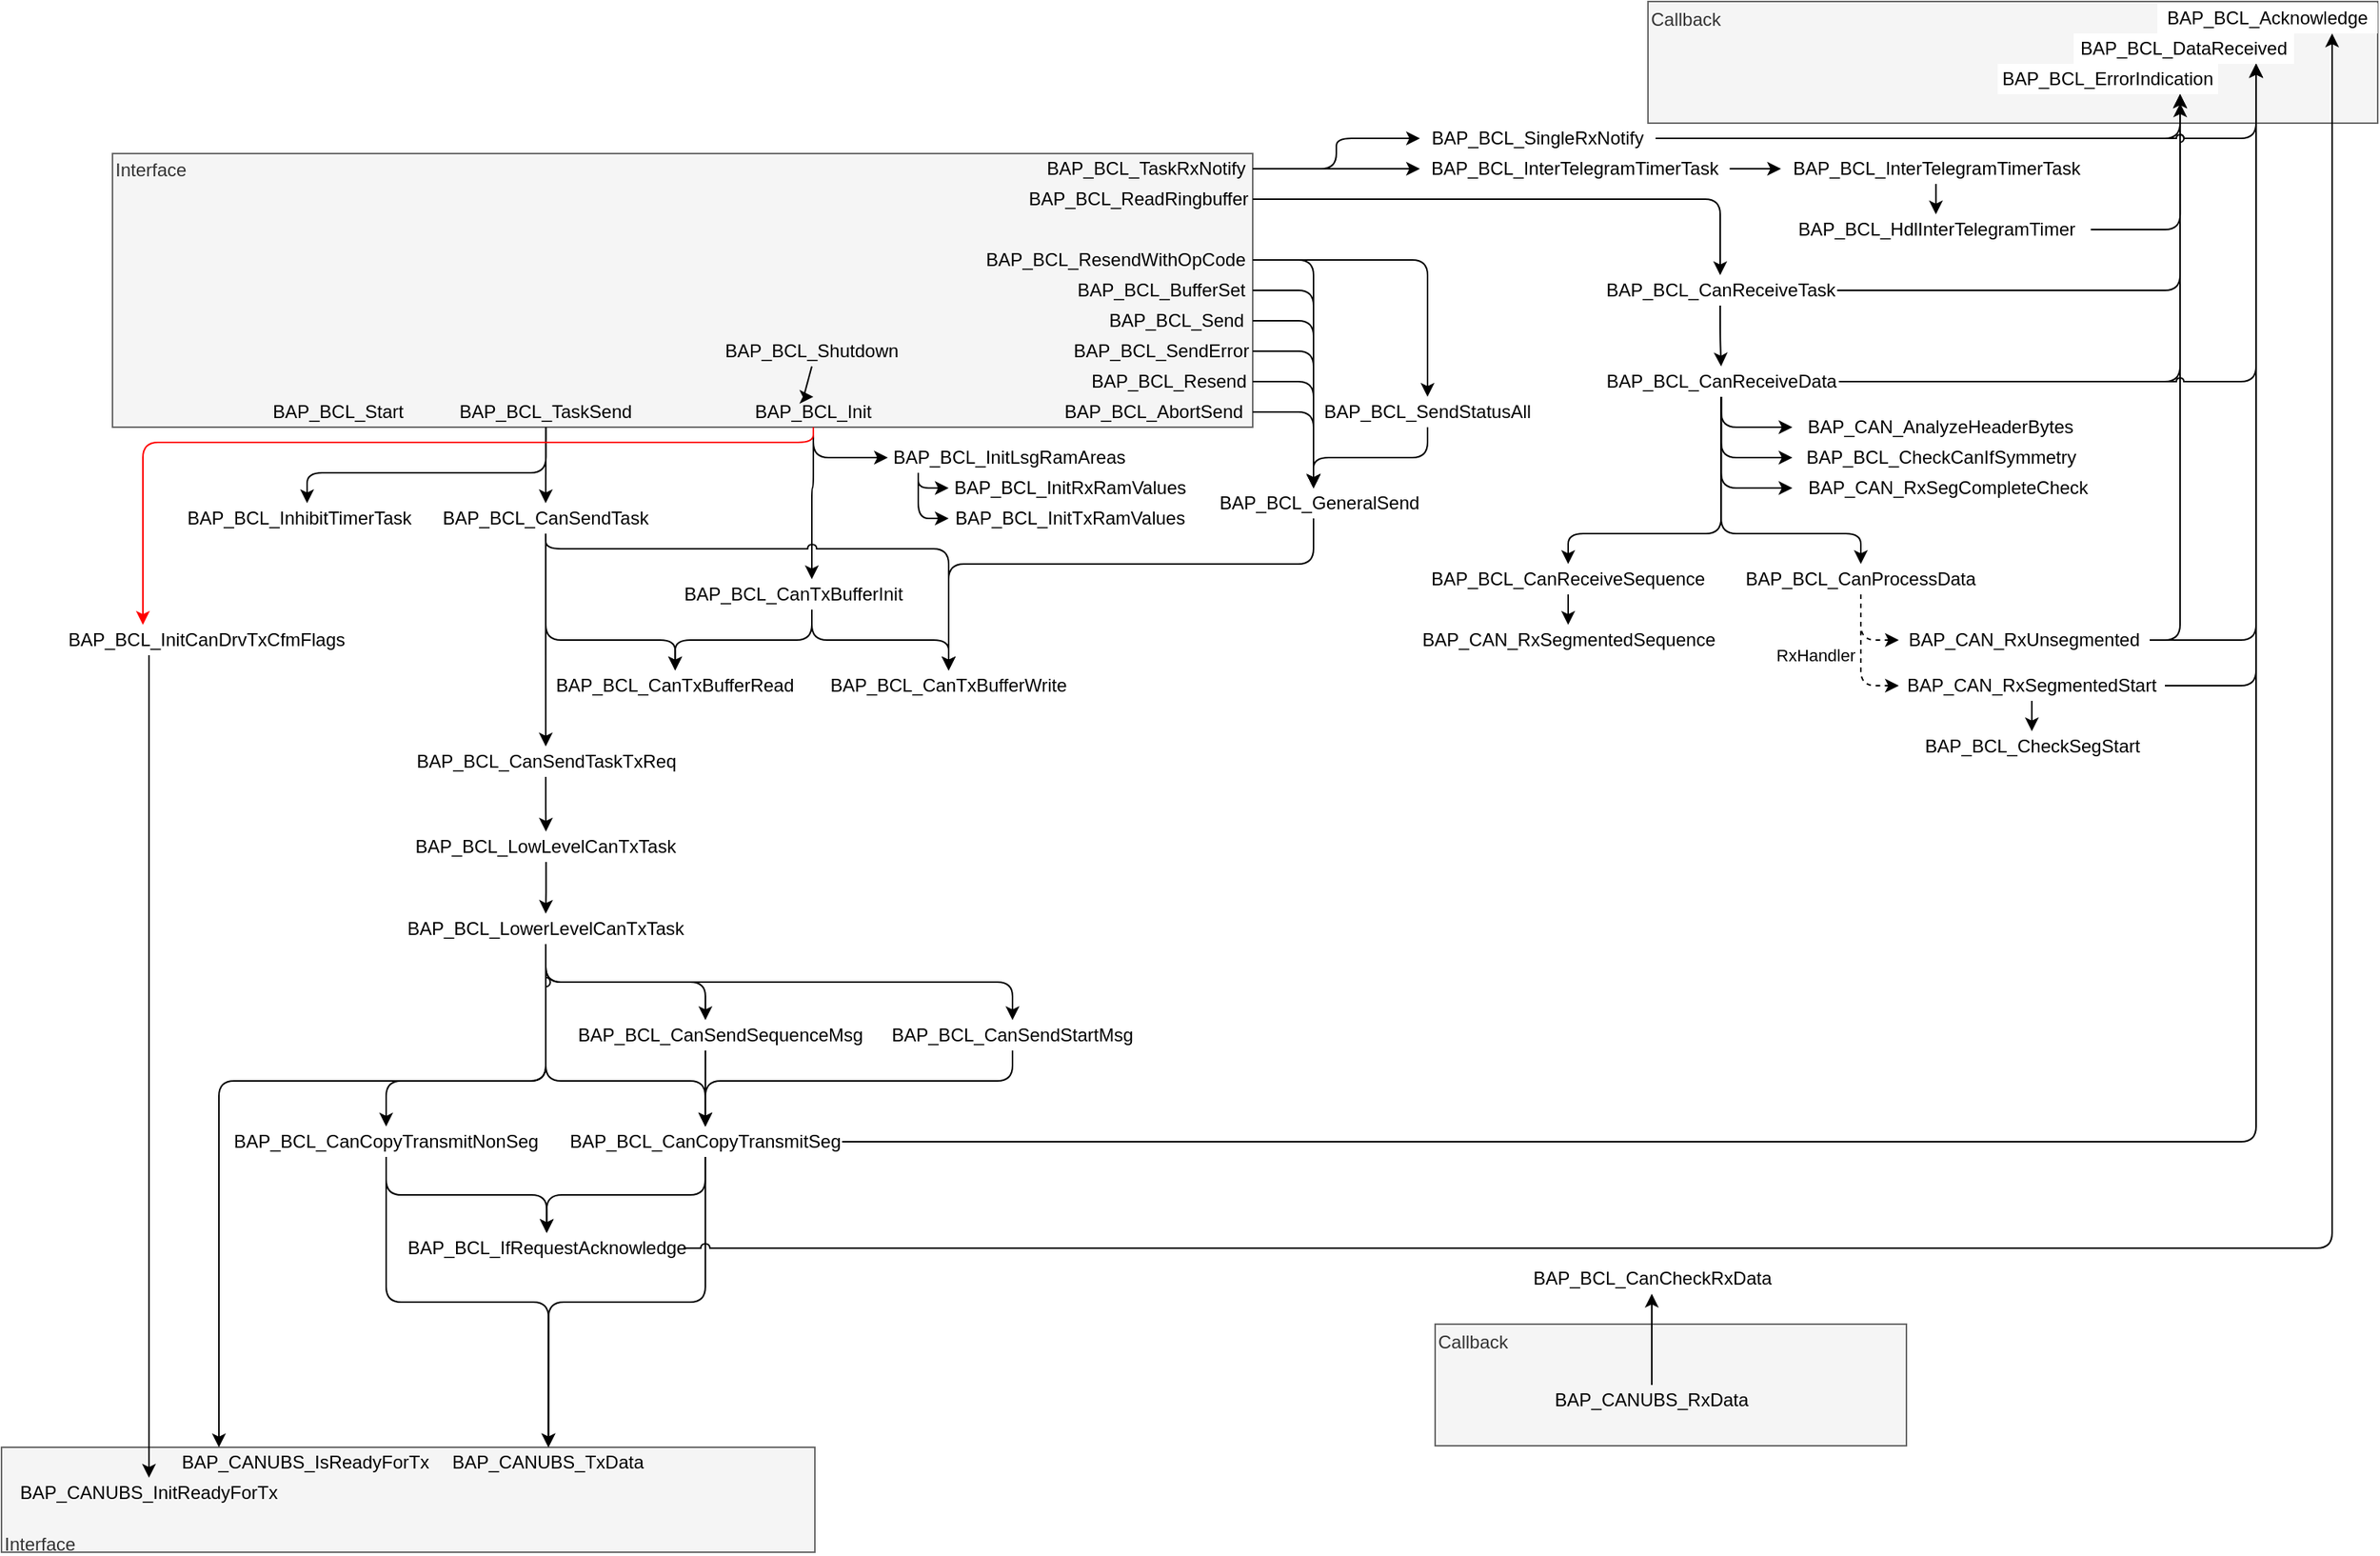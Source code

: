 <mxfile version="14.2.7" type="github">
  <diagram id="S2_BKPCjc5cobRRPOWBh" name="Page-1">
    <mxGraphModel dx="1927" dy="1607" grid="1" gridSize="10" guides="1" tooltips="1" connect="1" arrows="1" fold="1" page="1" pageScale="1" pageWidth="827" pageHeight="1169" math="0" shadow="0">
      <root>
        <mxCell id="0" />
        <mxCell id="1" parent="0" />
        <mxCell id="-796ArXZzWcTJL-aqqKS-4" value="&lt;br&gt;&lt;br&gt;&lt;br&gt;&lt;br&gt;Interface" style="rounded=0;whiteSpace=wrap;html=1;align=left;fillColor=#f5f5f5;strokeColor=#666666;fontColor=#333333;" parent="1" vertex="1">
          <mxGeometry x="-453" y="-179" width="535" height="69" as="geometry" />
        </mxCell>
        <mxCell id="-796ArXZzWcTJL-aqqKS-5" value="Callback&lt;br&gt;&lt;br&gt;&lt;br&gt;&lt;br&gt;&lt;br&gt;" style="rounded=0;whiteSpace=wrap;html=1;align=left;fillColor=#f5f5f5;strokeColor=#666666;fontColor=#333333;" parent="1" vertex="1">
          <mxGeometry x="630" y="-1130" width="480" height="80" as="geometry" />
        </mxCell>
        <mxCell id="-796ArXZzWcTJL-aqqKS-1" value="Interface&lt;br&gt;&lt;br&gt;&lt;br&gt;&lt;br&gt;&lt;br&gt;&lt;br&gt;&lt;br&gt;&lt;br&gt;&lt;br&gt;&lt;br&gt;&lt;br&gt;&lt;br&gt;" style="rounded=0;whiteSpace=wrap;html=1;align=left;fillColor=#f5f5f5;strokeColor=#666666;fontColor=#333333;" parent="1" vertex="1">
          <mxGeometry x="-380" y="-1030" width="750" height="180" as="geometry" />
        </mxCell>
        <mxCell id="-796ArXZzWcTJL-aqqKS-43" style="edgeStyle=orthogonalEdgeStyle;rounded=0;orthogonalLoop=1;jettySize=auto;html=1;jumpStyle=arc;" parent="1" source="-796ArXZzWcTJL-aqqKS-3" target="-796ArXZzWcTJL-aqqKS-40" edge="1">
          <mxGeometry relative="1" as="geometry" />
        </mxCell>
        <mxCell id="cqRTCMUEP6kAne7-0nRB-67" style="edgeStyle=orthogonalEdgeStyle;rounded=1;jumpStyle=arc;orthogonalLoop=1;jettySize=auto;html=1;strokeWidth=1;" parent="1" source="-796ArXZzWcTJL-aqqKS-3" target="cqRTCMUEP6kAne7-0nRB-66" edge="1">
          <mxGeometry relative="1" as="geometry">
            <Array as="points">
              <mxPoint x="-95" y="-820" />
              <mxPoint x="-252" y="-820" />
            </Array>
          </mxGeometry>
        </mxCell>
        <mxCell id="-796ArXZzWcTJL-aqqKS-3" value="BAP_BCL_TaskSend" style="rounded=0;whiteSpace=wrap;html=1;strokeColor=none;fillColor=none;" parent="1" vertex="1">
          <mxGeometry x="-154.88" y="-870" width="120" height="20" as="geometry" />
        </mxCell>
        <mxCell id="-796ArXZzWcTJL-aqqKS-108" style="edgeStyle=orthogonalEdgeStyle;rounded=1;orthogonalLoop=1;jettySize=auto;html=1;" parent="1" source="-796ArXZzWcTJL-aqqKS-7" target="-796ArXZzWcTJL-aqqKS-107" edge="1">
          <mxGeometry relative="1" as="geometry">
            <Array as="points">
              <mxPoint x="410" y="-940" />
            </Array>
          </mxGeometry>
        </mxCell>
        <mxCell id="-796ArXZzWcTJL-aqqKS-115" style="edgeStyle=orthogonalEdgeStyle;rounded=1;orthogonalLoop=1;jettySize=auto;html=1;" parent="1" source="-796ArXZzWcTJL-aqqKS-2" target="-796ArXZzWcTJL-aqqKS-107" edge="1">
          <mxGeometry relative="1" as="geometry">
            <Array as="points">
              <mxPoint x="410" y="-860" />
            </Array>
          </mxGeometry>
        </mxCell>
        <mxCell id="-796ArXZzWcTJL-aqqKS-9" value="BAP_BCL_SendError" style="rounded=0;whiteSpace=wrap;html=1;strokeColor=none;fillColor=none;" parent="1" vertex="1">
          <mxGeometry x="250" y="-910" width="120" height="20" as="geometry" />
        </mxCell>
        <mxCell id="-796ArXZzWcTJL-aqqKS-112" style="edgeStyle=orthogonalEdgeStyle;rounded=1;orthogonalLoop=1;jettySize=auto;html=1;" parent="1" source="-796ArXZzWcTJL-aqqKS-10" target="-796ArXZzWcTJL-aqqKS-107" edge="1">
          <mxGeometry relative="1" as="geometry">
            <Array as="points">
              <mxPoint x="410" y="-880" />
            </Array>
          </mxGeometry>
        </mxCell>
        <mxCell id="-796ArXZzWcTJL-aqqKS-10" value="BAP_BCL_Resend" style="rounded=0;whiteSpace=wrap;html=1;strokeColor=none;fillColor=none;" parent="1" vertex="1">
          <mxGeometry x="260" y="-890" width="110" height="20" as="geometry" />
        </mxCell>
        <mxCell id="cqRTCMUEP6kAne7-0nRB-3" style="edgeStyle=orthogonalEdgeStyle;rounded=1;jumpStyle=arc;orthogonalLoop=1;jettySize=auto;html=1;entryX=0.5;entryY=0;entryDx=0;entryDy=0;strokeWidth=1;" parent="1" source="-796ArXZzWcTJL-aqqKS-11" target="-796ArXZzWcTJL-aqqKS-69" edge="1">
          <mxGeometry relative="1" as="geometry" />
        </mxCell>
        <mxCell id="-796ArXZzWcTJL-aqqKS-11" value="BAP_BCL_ReadRingbuffer" style="rounded=0;whiteSpace=wrap;html=1;strokeColor=none;fillColor=none;" parent="1" vertex="1">
          <mxGeometry x="220" y="-1010" width="150" height="20" as="geometry" />
        </mxCell>
        <mxCell id="-796ArXZzWcTJL-aqqKS-113" style="edgeStyle=orthogonalEdgeStyle;rounded=1;orthogonalLoop=1;jettySize=auto;html=1;" parent="1" source="-796ArXZzWcTJL-aqqKS-8" target="-796ArXZzWcTJL-aqqKS-107" edge="1">
          <mxGeometry relative="1" as="geometry">
            <Array as="points">
              <mxPoint x="410" y="-920" />
            </Array>
          </mxGeometry>
        </mxCell>
        <mxCell id="-796ArXZzWcTJL-aqqKS-119" style="edgeStyle=orthogonalEdgeStyle;rounded=1;orthogonalLoop=1;jettySize=auto;html=1;entryX=0.5;entryY=0;entryDx=0;entryDy=0;" parent="1" source="-796ArXZzWcTJL-aqqKS-12" target="-796ArXZzWcTJL-aqqKS-117" edge="1">
          <mxGeometry relative="1" as="geometry" />
        </mxCell>
        <mxCell id="-796ArXZzWcTJL-aqqKS-129" style="edgeStyle=orthogonalEdgeStyle;rounded=1;orthogonalLoop=1;jettySize=auto;html=1;" parent="1" source="-796ArXZzWcTJL-aqqKS-13" target="-796ArXZzWcTJL-aqqKS-122" edge="1">
          <mxGeometry relative="1" as="geometry">
            <Array as="points">
              <mxPoint x="81" y="-810" />
              <mxPoint x="80" y="-810" />
            </Array>
          </mxGeometry>
        </mxCell>
        <mxCell id="-796ArXZzWcTJL-aqqKS-131" style="edgeStyle=orthogonalEdgeStyle;rounded=1;orthogonalLoop=1;jettySize=auto;html=1;entryX=0;entryY=0.5;entryDx=0;entryDy=0;" parent="1" source="-796ArXZzWcTJL-aqqKS-13" target="-796ArXZzWcTJL-aqqKS-130" edge="1">
          <mxGeometry relative="1" as="geometry" />
        </mxCell>
        <mxCell id="cqRTCMUEP6kAne7-0nRB-71" style="edgeStyle=orthogonalEdgeStyle;rounded=1;sketch=0;jumpStyle=arc;jumpSize=14;orthogonalLoop=1;jettySize=auto;html=1;shadow=0;strokeWidth=1;strokeColor=#FF0000;" parent="1" source="-796ArXZzWcTJL-aqqKS-13" target="-796ArXZzWcTJL-aqqKS-132" edge="1">
          <mxGeometry relative="1" as="geometry">
            <Array as="points">
              <mxPoint x="81" y="-840" />
              <mxPoint x="-360" y="-840" />
            </Array>
          </mxGeometry>
        </mxCell>
        <mxCell id="-796ArXZzWcTJL-aqqKS-13" value="BAP_BCL_Init" style="rounded=0;whiteSpace=wrap;html=1;strokeColor=none;fillColor=none;" parent="1" vertex="1">
          <mxGeometry x="30" y="-870" width="102" height="20" as="geometry" />
        </mxCell>
        <mxCell id="-796ArXZzWcTJL-aqqKS-14" value="BAP_BCL_Start" style="rounded=0;whiteSpace=wrap;html=1;strokeColor=none;fillColor=none;" parent="1" vertex="1">
          <mxGeometry x="-279.38" y="-870" width="95" height="20" as="geometry" />
        </mxCell>
        <mxCell id="-796ArXZzWcTJL-aqqKS-102" style="edgeStyle=orthogonalEdgeStyle;rounded=1;orthogonalLoop=1;jettySize=auto;html=1;exitX=1;exitY=0.5;exitDx=0;exitDy=0;" parent="1" source="-796ArXZzWcTJL-aqqKS-16" target="-796ArXZzWcTJL-aqqKS-100" edge="1">
          <mxGeometry relative="1" as="geometry" />
        </mxCell>
        <mxCell id="cqRTCMUEP6kAne7-0nRB-5" style="edgeStyle=orthogonalEdgeStyle;jumpStyle=arc;orthogonalLoop=1;jettySize=auto;html=1;entryX=0;entryY=0.5;entryDx=0;entryDy=0;strokeWidth=1;" parent="1" source="-796ArXZzWcTJL-aqqKS-16" target="-796ArXZzWcTJL-aqqKS-101" edge="1">
          <mxGeometry relative="1" as="geometry" />
        </mxCell>
        <mxCell id="-796ArXZzWcTJL-aqqKS-16" value="BAP_BCL_TaskRxNotify" style="rounded=0;whiteSpace=wrap;html=1;strokeColor=none;fillColor=none;" parent="1" vertex="1">
          <mxGeometry x="230" y="-1030" width="140" height="20" as="geometry" />
        </mxCell>
        <mxCell id="-796ArXZzWcTJL-aqqKS-126" style="edgeStyle=orthogonalEdgeStyle;rounded=1;orthogonalLoop=1;jettySize=auto;html=1;entryX=0.5;entryY=0;entryDx=0;entryDy=0;exitX=0.5;exitY=1;exitDx=0;exitDy=0;" parent="1" source="-796ArXZzWcTJL-aqqKS-40" target="-796ArXZzWcTJL-aqqKS-124" edge="1">
          <mxGeometry relative="1" as="geometry">
            <Array as="points">
              <mxPoint x="-95" y="-710" />
              <mxPoint x="-10" y="-710" />
            </Array>
          </mxGeometry>
        </mxCell>
        <mxCell id="-796ArXZzWcTJL-aqqKS-68" style="edgeStyle=orthogonalEdgeStyle;rounded=1;orthogonalLoop=1;jettySize=auto;html=1;exitX=0.5;exitY=1;exitDx=0;exitDy=0;" parent="1" source="-796ArXZzWcTJL-aqqKS-48" target="-796ArXZzWcTJL-aqqKS-38" edge="1">
          <mxGeometry relative="1" as="geometry">
            <Array as="points">
              <mxPoint x="-95" y="-420" />
              <mxPoint x="-310" y="-420" />
            </Array>
          </mxGeometry>
        </mxCell>
        <mxCell id="-796ArXZzWcTJL-aqqKS-62" style="edgeStyle=orthogonalEdgeStyle;rounded=1;orthogonalLoop=1;jettySize=auto;html=1;entryX=0.5;entryY=0;entryDx=0;entryDy=0;" parent="1" source="-796ArXZzWcTJL-aqqKS-53" target="-796ArXZzWcTJL-aqqKS-37" edge="1">
          <mxGeometry relative="1" as="geometry">
            <mxPoint x="100" y="-330" as="targetPoint" />
          </mxGeometry>
        </mxCell>
        <mxCell id="-796ArXZzWcTJL-aqqKS-67" style="edgeStyle=orthogonalEdgeStyle;rounded=1;orthogonalLoop=1;jettySize=auto;html=1;exitX=1;exitY=0.5;exitDx=0;exitDy=0;jumpStyle=arc;" parent="1" source="-796ArXZzWcTJL-aqqKS-53" target="-796ArXZzWcTJL-aqqKS-34" edge="1">
          <mxGeometry relative="1" as="geometry">
            <Array as="points">
              <mxPoint x="1030" y="-380" />
            </Array>
          </mxGeometry>
        </mxCell>
        <mxCell id="-796ArXZzWcTJL-aqqKS-61" style="edgeStyle=orthogonalEdgeStyle;rounded=1;orthogonalLoop=1;jettySize=auto;html=1;exitX=0.5;exitY=1;exitDx=0;exitDy=0;jumpStyle=arc;entryX=0.5;entryY=0;entryDx=0;entryDy=0;" parent="1" source="-796ArXZzWcTJL-aqqKS-54" target="-796ArXZzWcTJL-aqqKS-37" edge="1">
          <mxGeometry relative="1" as="geometry" />
        </mxCell>
        <mxCell id="-796ArXZzWcTJL-aqqKS-64" style="edgeStyle=orthogonalEdgeStyle;rounded=1;orthogonalLoop=1;jettySize=auto;html=1;jumpStyle=arc;" parent="1" source="-796ArXZzWcTJL-aqqKS-63" target="-796ArXZzWcTJL-aqqKS-35" edge="1">
          <mxGeometry relative="1" as="geometry">
            <mxPoint x="1130" y="-1110" as="targetPoint" />
            <Array as="points">
              <mxPoint x="1080" y="-310" />
            </Array>
          </mxGeometry>
        </mxCell>
        <mxCell id="-796ArXZzWcTJL-aqqKS-71" style="edgeStyle=orthogonalEdgeStyle;rounded=1;orthogonalLoop=1;jettySize=auto;html=1;" parent="1" source="-796ArXZzWcTJL-aqqKS-69" target="-796ArXZzWcTJL-aqqKS-33" edge="1">
          <mxGeometry relative="1" as="geometry">
            <Array as="points">
              <mxPoint x="980" y="-940" />
            </Array>
          </mxGeometry>
        </mxCell>
        <mxCell id="-796ArXZzWcTJL-aqqKS-90" style="edgeStyle=orthogonalEdgeStyle;rounded=1;orthogonalLoop=1;jettySize=auto;html=1;" parent="1" source="-796ArXZzWcTJL-aqqKS-72" target="-796ArXZzWcTJL-aqqKS-33" edge="1">
          <mxGeometry relative="1" as="geometry">
            <Array as="points">
              <mxPoint x="980" y="-880" />
            </Array>
          </mxGeometry>
        </mxCell>
        <mxCell id="-796ArXZzWcTJL-aqqKS-96" style="edgeStyle=orthogonalEdgeStyle;rounded=1;orthogonalLoop=1;jettySize=auto;html=1;" parent="1" source="-796ArXZzWcTJL-aqqKS-94" target="-796ArXZzWcTJL-aqqKS-34" edge="1">
          <mxGeometry relative="1" as="geometry">
            <Array as="points">
              <mxPoint x="1030" y="-680" />
            </Array>
            <mxPoint x="970" y="-550" as="sourcePoint" />
          </mxGeometry>
        </mxCell>
        <mxCell id="-796ArXZzWcTJL-aqqKS-98" style="edgeStyle=orthogonalEdgeStyle;rounded=1;orthogonalLoop=1;jettySize=auto;html=1;" parent="1" source="-796ArXZzWcTJL-aqqKS-97" target="-796ArXZzWcTJL-aqqKS-34" edge="1">
          <mxGeometry relative="1" as="geometry">
            <Array as="points">
              <mxPoint x="1030" y="-710" />
            </Array>
          </mxGeometry>
        </mxCell>
        <mxCell id="-796ArXZzWcTJL-aqqKS-99" style="edgeStyle=orthogonalEdgeStyle;rounded=1;orthogonalLoop=1;jettySize=auto;html=1;jumpStyle=none;strokeWidth=1;" parent="1" source="-796ArXZzWcTJL-aqqKS-97" target="-796ArXZzWcTJL-aqqKS-33" edge="1">
          <mxGeometry relative="1" as="geometry">
            <Array as="points">
              <mxPoint x="980" y="-710" />
            </Array>
          </mxGeometry>
        </mxCell>
        <mxCell id="AYVGHtx3T9fhsccPF0tF-7" style="edgeStyle=orthogonalEdgeStyle;jumpStyle=arc;jumpSize=5;orthogonalLoop=1;jettySize=auto;html=1;" edge="1" parent="1" source="-796ArXZzWcTJL-aqqKS-100" target="AYVGHtx3T9fhsccPF0tF-6">
          <mxGeometry relative="1" as="geometry" />
        </mxCell>
        <mxCell id="-796ArXZzWcTJL-aqqKS-100" value="BAP_BCL_InterTelegramTimerTask" style="rounded=0;whiteSpace=wrap;html=1;strokeColor=none;fillColor=none;" parent="1" vertex="1">
          <mxGeometry x="480" y="-1030" width="203.75" height="20" as="geometry" />
        </mxCell>
        <mxCell id="-796ArXZzWcTJL-aqqKS-105" style="edgeStyle=orthogonalEdgeStyle;rounded=1;orthogonalLoop=1;jettySize=auto;html=1;jumpStyle=arc;jumpSize=5;" parent="1" source="-796ArXZzWcTJL-aqqKS-101" target="-796ArXZzWcTJL-aqqKS-34" edge="1">
          <mxGeometry relative="1" as="geometry">
            <Array as="points">
              <mxPoint x="1030" y="-1040" />
            </Array>
          </mxGeometry>
        </mxCell>
        <mxCell id="-796ArXZzWcTJL-aqqKS-106" style="edgeStyle=orthogonalEdgeStyle;rounded=1;orthogonalLoop=1;jettySize=auto;html=1;" parent="1" source="-796ArXZzWcTJL-aqqKS-101" target="-796ArXZzWcTJL-aqqKS-33" edge="1">
          <mxGeometry relative="1" as="geometry">
            <Array as="points">
              <mxPoint x="980" y="-1040" />
            </Array>
          </mxGeometry>
        </mxCell>
        <mxCell id="-796ArXZzWcTJL-aqqKS-101" value="BAP_BCL_SingleRxNotify" style="rounded=0;whiteSpace=wrap;html=1;strokeColor=none;fillColor=none;" parent="1" vertex="1">
          <mxGeometry x="480" y="-1050" width="155" height="20" as="geometry" />
        </mxCell>
        <mxCell id="-796ArXZzWcTJL-aqqKS-134" style="edgeStyle=orthogonalEdgeStyle;rounded=1;orthogonalLoop=1;jettySize=auto;html=1;" parent="1" source="-796ArXZzWcTJL-aqqKS-132" target="-796ArXZzWcTJL-aqqKS-39" edge="1">
          <mxGeometry relative="1" as="geometry">
            <mxPoint x="-407" y="-210" as="targetPoint" />
            <Array as="points">
              <mxPoint x="-356" y="-640" />
              <mxPoint x="-356" y="-640" />
            </Array>
          </mxGeometry>
        </mxCell>
        <mxCell id="-796ArXZzWcTJL-aqqKS-132" value="BAP_BCL_InitCanDrvTxCfmFlags" style="rounded=0;whiteSpace=wrap;html=1;strokeColor=none;fillColor=none;" parent="1" vertex="1">
          <mxGeometry x="-413" y="-720" width="190" height="20" as="geometry" />
        </mxCell>
        <mxCell id="cqRTCMUEP6kAne7-0nRB-47" style="edgeStyle=orthogonalEdgeStyle;rounded=1;jumpStyle=arc;orthogonalLoop=1;jettySize=auto;html=1;strokeWidth=1;" parent="1" source="-796ArXZzWcTJL-aqqKS-12" target="-796ArXZzWcTJL-aqqKS-107" edge="1">
          <mxGeometry relative="1" as="geometry">
            <Array as="points">
              <mxPoint x="410" y="-960" />
            </Array>
          </mxGeometry>
        </mxCell>
        <mxCell id="-796ArXZzWcTJL-aqqKS-12" value="BAP_BCL_ResendWithOpCode" style="rounded=0;whiteSpace=wrap;html=1;strokeColor=none;fillColor=none;" parent="1" vertex="1">
          <mxGeometry x="190" y="-970" width="180" height="20" as="geometry" />
        </mxCell>
        <mxCell id="-796ArXZzWcTJL-aqqKS-107" value="BAP_BCL_GeneralSend" style="rounded=0;whiteSpace=wrap;html=1;strokeColor=none;fillColor=none;" parent="1" vertex="1">
          <mxGeometry x="339" y="-810" width="150" height="20" as="geometry" />
        </mxCell>
        <mxCell id="-796ArXZzWcTJL-aqqKS-118" style="edgeStyle=orthogonalEdgeStyle;rounded=1;orthogonalLoop=1;jettySize=auto;html=1;" parent="1" source="-796ArXZzWcTJL-aqqKS-117" target="-796ArXZzWcTJL-aqqKS-107" edge="1">
          <mxGeometry x="1081" y="-860" as="geometry">
            <mxPoint x="360" y="-820" as="targetPoint" />
            <Array as="points">
              <mxPoint x="485" y="-830" />
              <mxPoint x="410" y="-830" />
            </Array>
          </mxGeometry>
        </mxCell>
        <mxCell id="-796ArXZzWcTJL-aqqKS-121" style="edgeStyle=orthogonalEdgeStyle;rounded=1;orthogonalLoop=1;jettySize=auto;html=1;" parent="1" source="-796ArXZzWcTJL-aqqKS-107" target="-796ArXZzWcTJL-aqqKS-120" edge="1">
          <mxGeometry x="1081" y="-860" as="geometry">
            <Array as="points">
              <mxPoint x="410" y="-760" />
              <mxPoint x="170" y="-760" />
            </Array>
          </mxGeometry>
        </mxCell>
        <mxCell id="-796ArXZzWcTJL-aqqKS-76" value="BAP_BCL_CheckSegStart" style="rounded=0;whiteSpace=wrap;html=1;strokeColor=none;" parent="1" vertex="1">
          <mxGeometry x="807.5" y="-650" width="150" height="20" as="geometry" />
        </mxCell>
        <mxCell id="-796ArXZzWcTJL-aqqKS-94" value="BAP_CAN_RxSegmentedStart" style="rounded=0;whiteSpace=wrap;html=1;strokeColor=none;" parent="1" vertex="1">
          <mxGeometry x="795" y="-690" width="175" height="20" as="geometry" />
        </mxCell>
        <mxCell id="-796ArXZzWcTJL-aqqKS-95" style="edgeStyle=orthogonalEdgeStyle;rounded=1;orthogonalLoop=1;jettySize=auto;html=1;entryX=0.5;entryY=0;entryDx=0;entryDy=0;" parent="1" source="-796ArXZzWcTJL-aqqKS-94" target="-796ArXZzWcTJL-aqqKS-76" edge="1">
          <mxGeometry x="1181" y="-1370" as="geometry" />
        </mxCell>
        <mxCell id="-796ArXZzWcTJL-aqqKS-157" style="edgeStyle=orthogonalEdgeStyle;rounded=1;orthogonalLoop=1;jettySize=auto;html=1;jumpStyle=none;dashed=1;exitX=0.5;exitY=1;exitDx=0;exitDy=0;entryX=0;entryY=0.5;entryDx=0;entryDy=0;" parent="1" source="-796ArXZzWcTJL-aqqKS-74" target="-796ArXZzWcTJL-aqqKS-94" edge="1">
          <mxGeometry relative="1" as="geometry">
            <Array as="points">
              <mxPoint x="770" y="-680" />
            </Array>
          </mxGeometry>
        </mxCell>
        <mxCell id="cqRTCMUEP6kAne7-0nRB-10" value="RxHandler" style="edgeLabel;html=1;align=center;verticalAlign=middle;resizable=0;points=[];" parent="-796ArXZzWcTJL-aqqKS-157" vertex="1" connectable="0">
          <mxGeometry x="-0.439" y="1" relative="1" as="geometry">
            <mxPoint x="-31.0" y="16" as="offset" />
          </mxGeometry>
        </mxCell>
        <mxCell id="cqRTCMUEP6kAne7-0nRB-4" style="edgeStyle=orthogonalEdgeStyle;jumpStyle=arc;orthogonalLoop=1;jettySize=auto;html=1;strokeWidth=1;" parent="1" source="-796ArXZzWcTJL-aqqKS-15" target="-796ArXZzWcTJL-aqqKS-13" edge="1">
          <mxGeometry relative="1" as="geometry" />
        </mxCell>
        <mxCell id="-796ArXZzWcTJL-aqqKS-15" value="BAP_BCL_Shutdown" style="rounded=0;whiteSpace=wrap;html=1;strokeColor=none;fillColor=none;" parent="1" vertex="1">
          <mxGeometry x="20" y="-910" width="120" height="20" as="geometry" />
        </mxCell>
        <mxCell id="cqRTCMUEP6kAne7-0nRB-68" style="edgeStyle=orthogonalEdgeStyle;rounded=1;jumpStyle=arc;orthogonalLoop=1;jettySize=auto;html=1;strokeWidth=1;" parent="1" source="-796ArXZzWcTJL-aqqKS-40" target="-796ArXZzWcTJL-aqqKS-120" edge="1">
          <mxGeometry relative="1" as="geometry">
            <Array as="points">
              <mxPoint x="-95" y="-770" />
              <mxPoint x="170" y="-770" />
            </Array>
          </mxGeometry>
        </mxCell>
        <mxCell id="-796ArXZzWcTJL-aqqKS-40" value="BAP_BCL_CanSendTask" style="rounded=0;whiteSpace=wrap;html=1;strokeColor=none;fillColor=none;" parent="1" vertex="1">
          <mxGeometry x="-163.76" y="-800" width="137.5" height="20" as="geometry" />
        </mxCell>
        <mxCell id="-796ArXZzWcTJL-aqqKS-45" style="edgeStyle=orthogonalEdgeStyle;rounded=1;orthogonalLoop=1;jettySize=auto;html=1;" parent="1" source="-796ArXZzWcTJL-aqqKS-40" target="-796ArXZzWcTJL-aqqKS-44" edge="1">
          <mxGeometry x="-244.25" y="-770" as="geometry" />
        </mxCell>
        <mxCell id="AYVGHtx3T9fhsccPF0tF-3" style="edgeStyle=orthogonalEdgeStyle;rounded=1;orthogonalLoop=1;jettySize=auto;html=1;entryX=0;entryY=0.5;entryDx=0;entryDy=0;jumpStyle=arc;" edge="1" parent="1" source="-796ArXZzWcTJL-aqqKS-130" target="AYVGHtx3T9fhsccPF0tF-1">
          <mxGeometry relative="1" as="geometry">
            <Array as="points">
              <mxPoint x="150" y="-790" />
            </Array>
          </mxGeometry>
        </mxCell>
        <mxCell id="AYVGHtx3T9fhsccPF0tF-4" style="edgeStyle=orthogonalEdgeStyle;jumpStyle=arc;orthogonalLoop=1;jettySize=auto;html=1;entryX=0;entryY=0.5;entryDx=0;entryDy=0;" edge="1" parent="1" source="-796ArXZzWcTJL-aqqKS-130" target="AYVGHtx3T9fhsccPF0tF-2">
          <mxGeometry relative="1" as="geometry">
            <Array as="points">
              <mxPoint x="150" y="-810" />
            </Array>
          </mxGeometry>
        </mxCell>
        <mxCell id="-796ArXZzWcTJL-aqqKS-130" value="BAP_BCL_InitLsgRamAreas" style="rounded=0;whiteSpace=wrap;html=1;strokeColor=none;fillColor=none;" parent="1" vertex="1">
          <mxGeometry x="130" y="-840" width="160" height="20" as="geometry" />
        </mxCell>
        <mxCell id="-796ArXZzWcTJL-aqqKS-120" value="BAP_BCL_CanTxBufferWrite" style="rounded=0;whiteSpace=wrap;html=1;strokeColor=none;fillColor=none;" parent="1" vertex="1">
          <mxGeometry x="90" y="-690" width="160" height="20" as="geometry" />
        </mxCell>
        <mxCell id="-796ArXZzWcTJL-aqqKS-124" value="BAP_BCL_CanTxBufferRead" style="rounded=0;whiteSpace=wrap;html=1;strokeColor=none;fillColor=none;" parent="1" vertex="1">
          <mxGeometry x="-89.88" y="-690" width="160" height="20" as="geometry" />
        </mxCell>
        <mxCell id="-796ArXZzWcTJL-aqqKS-123" style="edgeStyle=orthogonalEdgeStyle;rounded=1;orthogonalLoop=1;jettySize=auto;html=1;entryX=0.5;entryY=0;entryDx=0;entryDy=0;jumpStyle=arc;" parent="1" source="-796ArXZzWcTJL-aqqKS-122" target="-796ArXZzWcTJL-aqqKS-120" edge="1">
          <mxGeometry x="1181" y="-860" as="geometry">
            <Array as="points">
              <mxPoint x="80" y="-710" />
              <mxPoint x="170" y="-710" />
            </Array>
          </mxGeometry>
        </mxCell>
        <mxCell id="-796ArXZzWcTJL-aqqKS-125" style="edgeStyle=orthogonalEdgeStyle;rounded=1;orthogonalLoop=1;jettySize=auto;html=1;entryX=0.5;entryY=0;entryDx=0;entryDy=0;" parent="1" source="-796ArXZzWcTJL-aqqKS-122" target="-796ArXZzWcTJL-aqqKS-124" edge="1">
          <mxGeometry x="1181" y="-860" as="geometry">
            <Array as="points">
              <mxPoint x="80" y="-710" />
              <mxPoint x="-10" y="-710" />
            </Array>
          </mxGeometry>
        </mxCell>
        <mxCell id="-796ArXZzWcTJL-aqqKS-122" value="BAP_BCL_CanTxBufferInit" style="rounded=0;whiteSpace=wrap;html=1;strokeColor=none;fillColor=none;" parent="1" vertex="1">
          <mxGeometry x="-12.5" y="-750" width="160" height="20" as="geometry" />
        </mxCell>
        <mxCell id="-796ArXZzWcTJL-aqqKS-7" value="BAP_BCL_BufferSet" style="rounded=0;whiteSpace=wrap;html=1;strokeColor=none;fillColor=none;" parent="1" vertex="1">
          <mxGeometry x="250" y="-950" width="120" height="20" as="geometry" />
        </mxCell>
        <mxCell id="-796ArXZzWcTJL-aqqKS-8" value="BAP_BCL_Send" style="rounded=0;whiteSpace=wrap;html=1;strokeColor=none;fillColor=none;" parent="1" vertex="1">
          <mxGeometry x="270" y="-930" width="100" height="20" as="geometry" />
        </mxCell>
        <mxCell id="-796ArXZzWcTJL-aqqKS-2" value="BAP_BCL_AbortSend" style="rounded=0;whiteSpace=wrap;html=1;strokeColor=none;fillColor=none;" parent="1" vertex="1">
          <mxGeometry x="240" y="-870" width="130" height="20" as="geometry" />
        </mxCell>
        <mxCell id="cqRTCMUEP6kAne7-0nRB-44" style="edgeStyle=orthogonalEdgeStyle;rounded=1;orthogonalLoop=1;jettySize=auto;html=1;" parent="1" source="-796ArXZzWcTJL-aqqKS-9" target="-796ArXZzWcTJL-aqqKS-107" edge="1">
          <mxGeometry relative="1" as="geometry">
            <mxPoint x="313.75" y="-890" as="sourcePoint" />
            <mxPoint x="414" y="-830" as="targetPoint" />
            <Array as="points">
              <mxPoint x="410" y="-900" />
            </Array>
          </mxGeometry>
        </mxCell>
        <mxCell id="-796ArXZzWcTJL-aqqKS-117" value="BAP_BCL_SendStatusAll" style="rounded=0;whiteSpace=wrap;html=1;strokeColor=none;fillColor=none;" parent="1" vertex="1">
          <mxGeometry x="410" y="-870" width="150" height="20" as="geometry" />
        </mxCell>
        <mxCell id="-796ArXZzWcTJL-aqqKS-44" value="BAP_BCL_CanSendTaskTxReq" style="rounded=0;whiteSpace=wrap;html=1;strokeColor=none;fillColor=none;" parent="1" vertex="1">
          <mxGeometry x="-184.39" y="-640" width="178.75" height="20" as="geometry" />
        </mxCell>
        <mxCell id="-796ArXZzWcTJL-aqqKS-47" value="BAP_BCL_LowLevelCanTxTask" style="rounded=0;whiteSpace=wrap;html=1;strokeColor=none;fillColor=none;" parent="1" vertex="1">
          <mxGeometry x="-181.75" y="-584" width="173.75" height="20" as="geometry" />
        </mxCell>
        <mxCell id="-796ArXZzWcTJL-aqqKS-48" value="BAP_BCL_LowerLevelCanTxTask" style="rounded=0;whiteSpace=wrap;html=1;strokeColor=none;fillColor=none;" parent="1" vertex="1">
          <mxGeometry x="-181.88" y="-530" width="173.75" height="20" as="geometry" />
        </mxCell>
        <mxCell id="-796ArXZzWcTJL-aqqKS-49" style="edgeStyle=orthogonalEdgeStyle;rounded=0;orthogonalLoop=1;jettySize=auto;html=1;entryX=0.5;entryY=0;entryDx=0;entryDy=0;" parent="1" source="-796ArXZzWcTJL-aqqKS-44" target="-796ArXZzWcTJL-aqqKS-47" edge="1">
          <mxGeometry x="-244.25" y="-710" as="geometry" />
        </mxCell>
        <mxCell id="-796ArXZzWcTJL-aqqKS-50" style="edgeStyle=orthogonalEdgeStyle;rounded=0;orthogonalLoop=1;jettySize=auto;html=1;" parent="1" source="-796ArXZzWcTJL-aqqKS-47" target="-796ArXZzWcTJL-aqqKS-48" edge="1">
          <mxGeometry x="-244.25" y="-710" as="geometry" />
        </mxCell>
        <mxCell id="-796ArXZzWcTJL-aqqKS-55" style="edgeStyle=orthogonalEdgeStyle;rounded=1;orthogonalLoop=1;jettySize=auto;html=1;" parent="1" source="-796ArXZzWcTJL-aqqKS-48" target="-796ArXZzWcTJL-aqqKS-51" edge="1">
          <mxGeometry x="-184.37" y="-580" as="geometry">
            <Array as="points">
              <mxPoint x="-95" y="-485" />
              <mxPoint x="10" y="-485" />
            </Array>
          </mxGeometry>
        </mxCell>
        <mxCell id="-796ArXZzWcTJL-aqqKS-56" style="edgeStyle=orthogonalEdgeStyle;rounded=1;orthogonalLoop=1;jettySize=auto;html=1;entryX=0.5;entryY=0;entryDx=0;entryDy=0;exitX=0.5;exitY=1;exitDx=0;exitDy=0;" parent="1" source="-796ArXZzWcTJL-aqqKS-48" target="-796ArXZzWcTJL-aqqKS-52" edge="1">
          <mxGeometry x="-184.37" y="-580" as="geometry" />
        </mxCell>
        <mxCell id="-796ArXZzWcTJL-aqqKS-57" style="edgeStyle=orthogonalEdgeStyle;rounded=1;orthogonalLoop=1;jettySize=auto;html=1;entryX=0.5;entryY=0;entryDx=0;entryDy=0;exitX=0.5;exitY=1;exitDx=0;exitDy=0;" parent="1" source="-796ArXZzWcTJL-aqqKS-48" target="-796ArXZzWcTJL-aqqKS-53" edge="1">
          <mxGeometry x="-184.37" y="-580" as="geometry">
            <Array as="points">
              <mxPoint x="-95" y="-420" />
              <mxPoint x="10" y="-420" />
            </Array>
          </mxGeometry>
        </mxCell>
        <mxCell id="-796ArXZzWcTJL-aqqKS-58" style="edgeStyle=orthogonalEdgeStyle;rounded=1;orthogonalLoop=1;jettySize=auto;html=1;entryX=0.5;entryY=0;entryDx=0;entryDy=0;jumpStyle=arc;" parent="1" source="-796ArXZzWcTJL-aqqKS-48" target="-796ArXZzWcTJL-aqqKS-54" edge="1">
          <mxGeometry x="-184.37" y="-580" as="geometry">
            <Array as="points">
              <mxPoint x="-95" y="-420" />
              <mxPoint x="-200" y="-420" />
            </Array>
          </mxGeometry>
        </mxCell>
        <mxCell id="cqRTCMUEP6kAne7-0nRB-52" style="edgeStyle=orthogonalEdgeStyle;rounded=1;jumpStyle=arc;orthogonalLoop=1;jettySize=auto;html=1;strokeWidth=1;jumpSize=5;" parent="1" source="-796ArXZzWcTJL-aqqKS-72" target="-796ArXZzWcTJL-aqqKS-34" edge="1">
          <mxGeometry relative="1" as="geometry">
            <Array as="points">
              <mxPoint x="1030" y="-880" />
            </Array>
          </mxGeometry>
        </mxCell>
        <mxCell id="-796ArXZzWcTJL-aqqKS-33" value="BAP_BCL_ErrorIndication" style="rounded=0;whiteSpace=wrap;html=1;strokeColor=none;" parent="1" vertex="1">
          <mxGeometry x="860" y="-1089" width="145" height="20" as="geometry" />
        </mxCell>
        <mxCell id="-796ArXZzWcTJL-aqqKS-34" value="BAP_BCL_DataReceived" style="rounded=0;whiteSpace=wrap;html=1;strokeColor=none;" parent="1" vertex="1">
          <mxGeometry x="910" y="-1109" width="145" height="20" as="geometry" />
        </mxCell>
        <mxCell id="-796ArXZzWcTJL-aqqKS-35" value="BAP_BCL_Acknowledge" style="rounded=0;whiteSpace=wrap;html=1;strokeColor=none;" parent="1" vertex="1">
          <mxGeometry x="965" y="-1129" width="145" height="20" as="geometry" />
        </mxCell>
        <mxCell id="-796ArXZzWcTJL-aqqKS-51" value="BAP_BCL_CanSendSequenceMsg" style="rounded=0;whiteSpace=wrap;html=1;strokeColor=none;fillColor=none;" parent="1" vertex="1">
          <mxGeometry x="-80.0" y="-460" width="200" height="20" as="geometry" />
        </mxCell>
        <mxCell id="-796ArXZzWcTJL-aqqKS-52" value="BAP_BCL_CanSendStartMsg" style="rounded=0;whiteSpace=wrap;html=1;strokeColor=none;fillColor=none;" parent="1" vertex="1">
          <mxGeometry x="132" y="-460" width="160" height="20" as="geometry" />
        </mxCell>
        <mxCell id="-796ArXZzWcTJL-aqqKS-53" value="BAP_BCL_CanCopyTransmitSeg" style="rounded=0;whiteSpace=wrap;html=1;strokeColor=none;fillColor=none;" parent="1" vertex="1">
          <mxGeometry x="-80" y="-390" width="179.88" height="20" as="geometry" />
        </mxCell>
        <mxCell id="-796ArXZzWcTJL-aqqKS-59" style="edgeStyle=orthogonalEdgeStyle;rounded=1;orthogonalLoop=1;jettySize=auto;html=1;entryX=0.5;entryY=0;entryDx=0;entryDy=0;" parent="1" source="-796ArXZzWcTJL-aqqKS-51" target="-796ArXZzWcTJL-aqqKS-53" edge="1">
          <mxGeometry x="-268.13" y="-580" as="geometry">
            <Array as="points">
              <mxPoint x="10" y="-430" />
              <mxPoint x="10" y="-430" />
            </Array>
            <mxPoint x="-280" y="-490" as="sourcePoint" />
          </mxGeometry>
        </mxCell>
        <mxCell id="-796ArXZzWcTJL-aqqKS-63" value="BAP_BCL_IfRequestAcknowledge" style="rounded=0;whiteSpace=wrap;html=1;strokeColor=none;fillColor=none;" parent="1" vertex="1">
          <mxGeometry x="-184.38" y="-320" width="180" height="20" as="geometry" />
        </mxCell>
        <mxCell id="-796ArXZzWcTJL-aqqKS-65" style="edgeStyle=orthogonalEdgeStyle;rounded=1;orthogonalLoop=1;jettySize=auto;html=1;entryX=0.5;entryY=0;entryDx=0;entryDy=0;jumpStyle=none;" parent="1" source="-796ArXZzWcTJL-aqqKS-53" target="-796ArXZzWcTJL-aqqKS-63" edge="1">
          <mxGeometry x="-220" y="-390" as="geometry" />
        </mxCell>
        <mxCell id="-796ArXZzWcTJL-aqqKS-66" style="edgeStyle=orthogonalEdgeStyle;rounded=1;orthogonalLoop=1;jettySize=auto;html=1;entryX=0.5;entryY=0;entryDx=0;entryDy=0;exitX=0.5;exitY=1;exitDx=0;exitDy=0;jumpStyle=none;" parent="1" source="-796ArXZzWcTJL-aqqKS-54" target="-796ArXZzWcTJL-aqqKS-63" edge="1">
          <mxGeometry x="-220" y="-390" as="geometry" />
        </mxCell>
        <mxCell id="-796ArXZzWcTJL-aqqKS-54" value="BAP_BCL_CanCopyTransmitNonSeg" style="rounded=0;whiteSpace=wrap;html=1;strokeColor=none;fillColor=none;" parent="1" vertex="1">
          <mxGeometry x="-300" y="-390" width="200" height="20" as="geometry" />
        </mxCell>
        <mxCell id="-796ArXZzWcTJL-aqqKS-160" value="" style="edgeStyle=orthogonalEdgeStyle;rounded=1;orthogonalLoop=1;jettySize=auto;html=1;" parent="1" source="-796ArXZzWcTJL-aqqKS-52" target="-796ArXZzWcTJL-aqqKS-53" edge="1">
          <mxGeometry x="-268.13" y="-580" as="geometry">
            <Array as="points">
              <mxPoint x="212" y="-420" />
              <mxPoint x="10" y="-420" />
            </Array>
          </mxGeometry>
        </mxCell>
        <mxCell id="-796ArXZzWcTJL-aqqKS-69" value="BAP_BCL_CanReceiveTask" style="rounded=0;whiteSpace=wrap;html=1;strokeColor=none;fillColor=none;" parent="1" vertex="1">
          <mxGeometry x="600.62" y="-950" width="153.75" height="20" as="geometry" />
        </mxCell>
        <mxCell id="-796ArXZzWcTJL-aqqKS-97" value="BAP_CAN_RxUnsegmented" style="rounded=0;whiteSpace=wrap;html=1;strokeColor=none;" parent="1" vertex="1">
          <mxGeometry x="795" y="-720" width="165" height="20" as="geometry" />
        </mxCell>
        <mxCell id="-796ArXZzWcTJL-aqqKS-74" value="BAP_BCL_CanProcessData" style="rounded=0;whiteSpace=wrap;html=1;strokeColor=none;fillColor=none;" parent="1" vertex="1">
          <mxGeometry x="690" y="-760" width="160" height="20" as="geometry" />
        </mxCell>
        <mxCell id="-796ArXZzWcTJL-aqqKS-77" value="BAP_CAN_RxSegCompleteCheck" style="rounded=0;whiteSpace=wrap;html=1;strokeColor=none;fillColor=none;" parent="1" vertex="1">
          <mxGeometry x="725" y="-820" width="205" height="20" as="geometry" />
        </mxCell>
        <mxCell id="-796ArXZzWcTJL-aqqKS-78" value="BAP_CAN_RxSegmentedSequence" style="rounded=0;whiteSpace=wrap;html=1;strokeColor=none;fillColor=none;" parent="1" vertex="1">
          <mxGeometry x="472.5" y="-720" width="210" height="20" as="geometry" />
        </mxCell>
        <mxCell id="-796ArXZzWcTJL-aqqKS-158" style="edgeStyle=orthogonalEdgeStyle;rounded=1;orthogonalLoop=1;jettySize=auto;html=1;entryX=0.5;entryY=0;entryDx=0;entryDy=0;" parent="1" source="-796ArXZzWcTJL-aqqKS-72" target="-796ArXZzWcTJL-aqqKS-74" edge="1">
          <mxGeometry x="375" y="-840" as="geometry">
            <Array as="points">
              <mxPoint x="678" y="-780" />
              <mxPoint x="770" y="-780" />
            </Array>
          </mxGeometry>
        </mxCell>
        <mxCell id="AYVGHtx3T9fhsccPF0tF-15" style="edgeStyle=orthogonalEdgeStyle;jumpStyle=arc;jumpSize=5;orthogonalLoop=1;jettySize=auto;html=1;entryX=0;entryY=0.5;entryDx=0;entryDy=0;" edge="1" parent="1" source="-796ArXZzWcTJL-aqqKS-72" target="AYVGHtx3T9fhsccPF0tF-11">
          <mxGeometry relative="1" as="geometry" />
        </mxCell>
        <mxCell id="AYVGHtx3T9fhsccPF0tF-20" style="edgeStyle=orthogonalEdgeStyle;jumpStyle=arc;jumpSize=5;orthogonalLoop=1;jettySize=auto;html=1;entryX=0;entryY=0.5;entryDx=0;entryDy=0;" edge="1" parent="1" source="-796ArXZzWcTJL-aqqKS-72" target="-796ArXZzWcTJL-aqqKS-77">
          <mxGeometry relative="1" as="geometry" />
        </mxCell>
        <mxCell id="-796ArXZzWcTJL-aqqKS-72" value="BAP_BCL_CanReceiveData" style="rounded=0;whiteSpace=wrap;html=1;strokeColor=none;fillColor=none;" parent="1" vertex="1">
          <mxGeometry x="600.62" y="-890" width="155" height="20" as="geometry" />
        </mxCell>
        <mxCell id="-796ArXZzWcTJL-aqqKS-79" value="BAP_BCL_CanReceiveSequence" style="rounded=0;whiteSpace=wrap;html=1;strokeColor=none;fillColor=none;" parent="1" vertex="1">
          <mxGeometry x="480" y="-760" width="195" height="20" as="geometry" />
        </mxCell>
        <mxCell id="-796ArXZzWcTJL-aqqKS-84" style="edgeStyle=orthogonalEdgeStyle;rounded=1;orthogonalLoop=1;jettySize=auto;html=1;entryX=0.5;entryY=0;entryDx=0;entryDy=0;" parent="1" source="-796ArXZzWcTJL-aqqKS-72" target="-796ArXZzWcTJL-aqqKS-79" edge="1">
          <mxGeometry x="495" y="-900" as="geometry">
            <Array as="points">
              <mxPoint x="678" y="-780" />
              <mxPoint x="578" y="-780" />
            </Array>
          </mxGeometry>
        </mxCell>
        <mxCell id="-796ArXZzWcTJL-aqqKS-93" style="edgeStyle=orthogonalEdgeStyle;rounded=1;orthogonalLoop=1;jettySize=auto;html=1;" parent="1" source="-796ArXZzWcTJL-aqqKS-79" target="-796ArXZzWcTJL-aqqKS-78" edge="1">
          <mxGeometry x="495" y="-900" as="geometry" />
        </mxCell>
        <mxCell id="-796ArXZzWcTJL-aqqKS-73" style="edgeStyle=orthogonalEdgeStyle;rounded=1;orthogonalLoop=1;jettySize=auto;html=1;exitX=0.5;exitY=1;exitDx=0;exitDy=0;" parent="1" source="-796ArXZzWcTJL-aqqKS-69" target="-796ArXZzWcTJL-aqqKS-72" edge="1">
          <mxGeometry x="375" y="-880" as="geometry" />
        </mxCell>
        <mxCell id="-796ArXZzWcTJL-aqqKS-155" style="edgeStyle=orthogonalEdgeStyle;rounded=1;orthogonalLoop=1;jettySize=auto;html=1;dashed=1;entryX=0;entryY=0.5;entryDx=0;entryDy=0;" parent="1" source="-796ArXZzWcTJL-aqqKS-74" target="-796ArXZzWcTJL-aqqKS-97" edge="1">
          <mxGeometry x="375" y="-840" as="geometry" />
        </mxCell>
        <mxCell id="-796ArXZzWcTJL-aqqKS-37" value="BAP_CANUBS_TxData" style="rounded=0;whiteSpace=wrap;html=1;strokeColor=none;fillColor=none;" parent="1" vertex="1">
          <mxGeometry x="-165.75" y="-179" width="145" height="20" as="geometry" />
        </mxCell>
        <mxCell id="-796ArXZzWcTJL-aqqKS-38" value="BAP_CANUBS_IsReadyForTx" style="rounded=0;whiteSpace=wrap;html=1;strokeColor=none;fillColor=none;" parent="1" vertex="1">
          <mxGeometry x="-337.5" y="-179" width="167.5" height="20" as="geometry" />
        </mxCell>
        <mxCell id="-796ArXZzWcTJL-aqqKS-39" value="BAP_CANUBS_InitReadyForTx" style="rounded=0;whiteSpace=wrap;html=1;strokeColor=none;fillColor=none;" parent="1" vertex="1">
          <mxGeometry x="-440" y="-159" width="167.5" height="20" as="geometry" />
        </mxCell>
        <mxCell id="cqRTCMUEP6kAne7-0nRB-66" value="BAP_BCL_InhibitTimerTask" style="rounded=0;whiteSpace=wrap;html=1;strokeColor=none;fillColor=none;" parent="1" vertex="1">
          <mxGeometry x="-337.5" y="-800" width="160" height="20" as="geometry" />
        </mxCell>
        <mxCell id="-796ArXZzWcTJL-aqqKS-6" value="Callback&lt;br&gt;&lt;br&gt;&lt;br&gt;&lt;br&gt;&lt;br&gt;" style="rounded=0;whiteSpace=wrap;html=1;align=left;fillColor=#f5f5f5;strokeColor=#666666;fontColor=#333333;" parent="1" vertex="1">
          <mxGeometry x="490" y="-260" width="310" height="80" as="geometry" />
        </mxCell>
        <mxCell id="-796ArXZzWcTJL-aqqKS-36" value="BAP_CANUBS_RxData" style="rounded=0;whiteSpace=wrap;html=1;strokeColor=none;fillColor=none;" parent="1" vertex="1">
          <mxGeometry x="560" y="-220" width="145" height="20" as="geometry" />
        </mxCell>
        <mxCell id="-796ArXZzWcTJL-aqqKS-109" value="BAP_BCL_CanCheckRxData" style="rounded=0;whiteSpace=wrap;html=1;strokeColor=none;fillColor=none;" parent="1" vertex="1">
          <mxGeometry x="547.5" y="-300" width="170" height="20" as="geometry" />
        </mxCell>
        <mxCell id="-796ArXZzWcTJL-aqqKS-110" style="edgeStyle=orthogonalEdgeStyle;rounded=0;orthogonalLoop=1;jettySize=auto;html=1;" parent="1" source="-796ArXZzWcTJL-aqqKS-36" target="-796ArXZzWcTJL-aqqKS-109" edge="1">
          <mxGeometry x="490" y="-300" as="geometry" />
        </mxCell>
        <mxCell id="AYVGHtx3T9fhsccPF0tF-1" value="BAP_BCL_InitTxRamValues" style="rounded=0;whiteSpace=wrap;html=1;strokeColor=none;fillColor=none;" vertex="1" parent="1">
          <mxGeometry x="170" y="-800" width="160" height="20" as="geometry" />
        </mxCell>
        <mxCell id="AYVGHtx3T9fhsccPF0tF-2" value="BAP_BCL_InitRxRamValues" style="rounded=0;whiteSpace=wrap;html=1;strokeColor=none;fillColor=none;" vertex="1" parent="1">
          <mxGeometry x="170" y="-820" width="160" height="20" as="geometry" />
        </mxCell>
        <mxCell id="AYVGHtx3T9fhsccPF0tF-24" style="edgeStyle=orthogonalEdgeStyle;jumpStyle=arc;jumpSize=5;orthogonalLoop=1;jettySize=auto;html=1;" edge="1" parent="1" source="AYVGHtx3T9fhsccPF0tF-6" target="AYVGHtx3T9fhsccPF0tF-22">
          <mxGeometry relative="1" as="geometry" />
        </mxCell>
        <mxCell id="AYVGHtx3T9fhsccPF0tF-6" value="BAP_BCL_InterTelegramTimerTask" style="rounded=0;whiteSpace=wrap;html=1;strokeColor=none;fillColor=none;" vertex="1" parent="1">
          <mxGeometry x="717.5" y="-1030" width="203.75" height="20" as="geometry" />
        </mxCell>
        <mxCell id="AYVGHtx3T9fhsccPF0tF-11" value="BAP_BCL_CheckCanIfSymmetry" style="rounded=0;whiteSpace=wrap;html=1;strokeColor=none;fillColor=none;" vertex="1" parent="1">
          <mxGeometry x="725" y="-840" width="196.25" height="20" as="geometry" />
        </mxCell>
        <mxCell id="-796ArXZzWcTJL-aqqKS-75" value="BAP_CAN_AnalyzeHeaderBytes" style="rounded=0;whiteSpace=wrap;html=1;strokeColor=none;fillColor=none;" parent="1" vertex="1">
          <mxGeometry x="725" y="-860" width="195" height="20" as="geometry" />
        </mxCell>
        <mxCell id="AYVGHtx3T9fhsccPF0tF-18" style="edgeStyle=orthogonalEdgeStyle;jumpStyle=none;jumpSize=5;orthogonalLoop=1;jettySize=auto;html=1;entryX=0;entryY=0.5;entryDx=0;entryDy=0;" edge="1" parent="1" source="-796ArXZzWcTJL-aqqKS-72" target="-796ArXZzWcTJL-aqqKS-75">
          <mxGeometry relative="1" as="geometry">
            <mxPoint x="678.1" y="-870" as="sourcePoint" />
            <mxPoint x="875" y="-680" as="targetPoint" />
            <Array as="points" />
          </mxGeometry>
        </mxCell>
        <mxCell id="AYVGHtx3T9fhsccPF0tF-23" style="edgeStyle=orthogonalEdgeStyle;jumpStyle=arc;jumpSize=5;orthogonalLoop=1;jettySize=auto;html=1;entryX=0.828;entryY=1.3;entryDx=0;entryDy=0;entryPerimeter=0;" edge="1" parent="1" source="AYVGHtx3T9fhsccPF0tF-22" target="-796ArXZzWcTJL-aqqKS-33">
          <mxGeometry relative="1" as="geometry">
            <Array as="points">
              <mxPoint x="980" y="-980" />
            </Array>
          </mxGeometry>
        </mxCell>
        <mxCell id="AYVGHtx3T9fhsccPF0tF-22" value="BAP_BCL_HdlInterTelegramTimer" style="rounded=0;whiteSpace=wrap;html=1;strokeColor=none;fillColor=none;" vertex="1" parent="1">
          <mxGeometry x="717.5" y="-990" width="203.75" height="20" as="geometry" />
        </mxCell>
      </root>
    </mxGraphModel>
  </diagram>
</mxfile>
